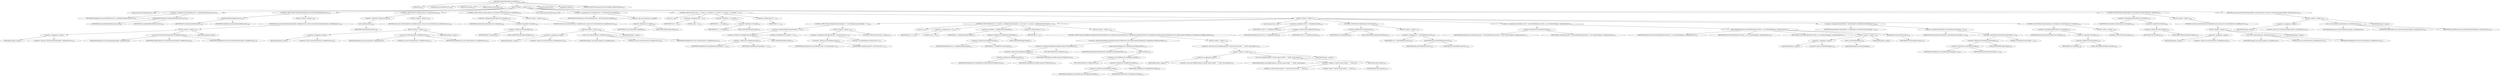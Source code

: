 digraph "getNonFileSetResourcesToAdd" {  
"2820" [label = <(METHOD,getNonFileSetResourcesToAdd)<SUB>1182</SUB>> ]
"119" [label = <(PARAM,this)<SUB>1182</SUB>> ]
"2821" [label = <(PARAM,ResourceCollection[] rcs)<SUB>1182</SUB>> ]
"2822" [label = <(PARAM,File zipFile)<SUB>1183</SUB>> ]
"2823" [label = <(PARAM,boolean needsUpdate)<SUB>1184</SUB>> ]
"2824" [label = <(BLOCK,&lt;empty&gt;,&lt;empty&gt;)<SUB>1185</SUB>> ]
"2825" [label = <(LOCAL,Resource[][] initialResources: ANY)> ]
"2826" [label = <(&lt;operator&gt;.assignment,ANY initialResources = grabNonFileSetResources(rcs))<SUB>1191</SUB>> ]
"2827" [label = <(IDENTIFIER,initialResources,ANY initialResources = grabNonFileSetResources(rcs))<SUB>1191</SUB>> ]
"2828" [label = <(grabNonFileSetResources,grabNonFileSetResources(rcs))<SUB>1191</SUB>> ]
"118" [label = <(IDENTIFIER,this,grabNonFileSetResources(rcs))<SUB>1191</SUB>> ]
"2829" [label = <(IDENTIFIER,rcs,grabNonFileSetResources(rcs))<SUB>1191</SUB>> ]
"2830" [label = <(CONTROL_STRUCTURE,if (isEmpty(initialResources)),if (isEmpty(initialResources)))<SUB>1192</SUB>> ]
"2831" [label = <(isEmpty,isEmpty(initialResources))<SUB>1192</SUB>> ]
"120" [label = <(IDENTIFIER,this,isEmpty(initialResources))<SUB>1192</SUB>> ]
"2832" [label = <(IDENTIFIER,initialResources,isEmpty(initialResources))<SUB>1192</SUB>> ]
"2833" [label = <(BLOCK,&lt;empty&gt;,&lt;empty&gt;)<SUB>1192</SUB>> ]
"2834" [label = <(RETURN,return new ArchiveState(needsUpdate, initialResources);,return new ArchiveState(needsUpdate, initialResources);)<SUB>1195</SUB>> ]
"2835" [label = <(BLOCK,&lt;empty&gt;,&lt;empty&gt;)<SUB>1195</SUB>> ]
"2836" [label = <(&lt;operator&gt;.assignment,&lt;empty&gt;)> ]
"2837" [label = <(IDENTIFIER,$obj39,&lt;empty&gt;)> ]
"2838" [label = <(&lt;operator&gt;.alloc,new ArchiveState(needsUpdate, initialResources))<SUB>1195</SUB>> ]
"2839" [label = <(&lt;init&gt;,new ArchiveState(needsUpdate, initialResources))<SUB>1195</SUB>> ]
"2840" [label = <(IDENTIFIER,$obj39,new ArchiveState(needsUpdate, initialResources))> ]
"2841" [label = <(IDENTIFIER,needsUpdate,new ArchiveState(needsUpdate, initialResources))<SUB>1195</SUB>> ]
"2842" [label = <(IDENTIFIER,initialResources,new ArchiveState(needsUpdate, initialResources))<SUB>1195</SUB>> ]
"2843" [label = <(IDENTIFIER,$obj39,&lt;empty&gt;)> ]
"2844" [label = <(CONTROL_STRUCTURE,if (!zipFile.exists()),if (!zipFile.exists()))<SUB>1200</SUB>> ]
"2845" [label = <(&lt;operator&gt;.logicalNot,!zipFile.exists())<SUB>1200</SUB>> ]
"2846" [label = <(exists,zipFile.exists())<SUB>1200</SUB>> ]
"2847" [label = <(IDENTIFIER,zipFile,zipFile.exists())<SUB>1200</SUB>> ]
"2848" [label = <(BLOCK,&lt;empty&gt;,&lt;empty&gt;)<SUB>1200</SUB>> ]
"2849" [label = <(RETURN,return new ArchiveState(true, initialResources);,return new ArchiveState(true, initialResources);)<SUB>1201</SUB>> ]
"2850" [label = <(BLOCK,&lt;empty&gt;,&lt;empty&gt;)<SUB>1201</SUB>> ]
"2851" [label = <(&lt;operator&gt;.assignment,&lt;empty&gt;)> ]
"2852" [label = <(IDENTIFIER,$obj40,&lt;empty&gt;)> ]
"2853" [label = <(&lt;operator&gt;.alloc,new ArchiveState(true, initialResources))<SUB>1201</SUB>> ]
"2854" [label = <(&lt;init&gt;,new ArchiveState(true, initialResources))<SUB>1201</SUB>> ]
"2855" [label = <(IDENTIFIER,$obj40,new ArchiveState(true, initialResources))> ]
"2856" [label = <(LITERAL,true,new ArchiveState(true, initialResources))<SUB>1201</SUB>> ]
"2857" [label = <(IDENTIFIER,initialResources,new ArchiveState(true, initialResources))<SUB>1201</SUB>> ]
"2858" [label = <(IDENTIFIER,$obj40,&lt;empty&gt;)> ]
"2859" [label = <(CONTROL_STRUCTURE,if (needsUpdate &amp;&amp; !doUpdate),if (needsUpdate &amp;&amp; !doUpdate))<SUB>1204</SUB>> ]
"2860" [label = <(&lt;operator&gt;.logicalAnd,needsUpdate &amp;&amp; !doUpdate)<SUB>1204</SUB>> ]
"2861" [label = <(IDENTIFIER,needsUpdate,needsUpdate &amp;&amp; !doUpdate)<SUB>1204</SUB>> ]
"2862" [label = <(&lt;operator&gt;.logicalNot,!doUpdate)<SUB>1204</SUB>> ]
"2863" [label = <(&lt;operator&gt;.fieldAccess,this.doUpdate)<SUB>1204</SUB>> ]
"2864" [label = <(IDENTIFIER,this,!doUpdate)<SUB>1204</SUB>> ]
"2865" [label = <(FIELD_IDENTIFIER,doUpdate,doUpdate)<SUB>1204</SUB>> ]
"2866" [label = <(BLOCK,&lt;empty&gt;,&lt;empty&gt;)<SUB>1204</SUB>> ]
"2867" [label = <(RETURN,return new ArchiveState(true, initialResources);,return new ArchiveState(true, initialResources);)<SUB>1206</SUB>> ]
"2868" [label = <(BLOCK,&lt;empty&gt;,&lt;empty&gt;)<SUB>1206</SUB>> ]
"2869" [label = <(&lt;operator&gt;.assignment,&lt;empty&gt;)> ]
"2870" [label = <(IDENTIFIER,$obj41,&lt;empty&gt;)> ]
"2871" [label = <(&lt;operator&gt;.alloc,new ArchiveState(true, initialResources))<SUB>1206</SUB>> ]
"2872" [label = <(&lt;init&gt;,new ArchiveState(true, initialResources))<SUB>1206</SUB>> ]
"2873" [label = <(IDENTIFIER,$obj41,new ArchiveState(true, initialResources))> ]
"2874" [label = <(LITERAL,true,new ArchiveState(true, initialResources))<SUB>1206</SUB>> ]
"2875" [label = <(IDENTIFIER,initialResources,new ArchiveState(true, initialResources))<SUB>1206</SUB>> ]
"2876" [label = <(IDENTIFIER,$obj41,&lt;empty&gt;)> ]
"2877" [label = <(LOCAL,Resource[][] newerResources: ANY)> ]
"2878" [label = <(&lt;operator&gt;.assignment,ANY newerResources = new Resource[rcs.length][])<SUB>1209</SUB>> ]
"2879" [label = <(IDENTIFIER,newerResources,ANY newerResources = new Resource[rcs.length][])<SUB>1209</SUB>> ]
"2880" [label = <(&lt;operator&gt;.alloc,new Resource[rcs.length][])> ]
"2881" [label = <(&lt;operator&gt;.fieldAccess,rcs.length)<SUB>1209</SUB>> ]
"2882" [label = <(IDENTIFIER,rcs,new Resource[rcs.length][])<SUB>1209</SUB>> ]
"2883" [label = <(FIELD_IDENTIFIER,length,length)<SUB>1209</SUB>> ]
"2884" [label = <(CONTROL_STRUCTURE,for (int i = 0; Some(i &lt; rcs.length); i++),for (int i = 0; Some(i &lt; rcs.length); i++))<SUB>1211</SUB>> ]
"2885" [label = <(LOCAL,int i: int)> ]
"2886" [label = <(&lt;operator&gt;.assignment,int i = 0)<SUB>1211</SUB>> ]
"2887" [label = <(IDENTIFIER,i,int i = 0)<SUB>1211</SUB>> ]
"2888" [label = <(LITERAL,0,int i = 0)<SUB>1211</SUB>> ]
"2889" [label = <(&lt;operator&gt;.lessThan,i &lt; rcs.length)<SUB>1211</SUB>> ]
"2890" [label = <(IDENTIFIER,i,i &lt; rcs.length)<SUB>1211</SUB>> ]
"2891" [label = <(&lt;operator&gt;.fieldAccess,rcs.length)<SUB>1211</SUB>> ]
"2892" [label = <(IDENTIFIER,rcs,i &lt; rcs.length)<SUB>1211</SUB>> ]
"2893" [label = <(FIELD_IDENTIFIER,length,length)<SUB>1211</SUB>> ]
"2894" [label = <(&lt;operator&gt;.postIncrement,i++)<SUB>1211</SUB>> ]
"2895" [label = <(IDENTIFIER,i,i++)<SUB>1211</SUB>> ]
"2896" [label = <(BLOCK,&lt;empty&gt;,&lt;empty&gt;)<SUB>1211</SUB>> ]
"2897" [label = <(CONTROL_STRUCTURE,if (initialResources[i].length == 0),if (initialResources[i].length == 0))<SUB>1212</SUB>> ]
"2898" [label = <(&lt;operator&gt;.equals,initialResources[i].length == 0)<SUB>1212</SUB>> ]
"2899" [label = <(&lt;operator&gt;.fieldAccess,initialResources[i].length)<SUB>1212</SUB>> ]
"2900" [label = <(&lt;operator&gt;.indexAccess,initialResources[i])<SUB>1212</SUB>> ]
"2901" [label = <(IDENTIFIER,initialResources,initialResources[i].length == 0)<SUB>1212</SUB>> ]
"2902" [label = <(IDENTIFIER,i,initialResources[i].length == 0)<SUB>1212</SUB>> ]
"2903" [label = <(FIELD_IDENTIFIER,length,length)<SUB>1212</SUB>> ]
"2904" [label = <(LITERAL,0,initialResources[i].length == 0)<SUB>1212</SUB>> ]
"2905" [label = <(BLOCK,&lt;empty&gt;,&lt;empty&gt;)<SUB>1212</SUB>> ]
"2906" [label = <(&lt;operator&gt;.assignment,newerResources[i] = new Resource[] {})<SUB>1213</SUB>> ]
"2907" [label = <(&lt;operator&gt;.indexAccess,newerResources[i])<SUB>1213</SUB>> ]
"2908" [label = <(IDENTIFIER,newerResources,newerResources[i] = new Resource[] {})<SUB>1213</SUB>> ]
"2909" [label = <(IDENTIFIER,i,newerResources[i] = new Resource[] {})<SUB>1213</SUB>> ]
"2910" [label = <(&lt;operator&gt;.arrayInitializer,new Resource[] {})<SUB>1213</SUB>> ]
"2911" [label = <(CONTROL_STRUCTURE,continue;,continue;)<SUB>1214</SUB>> ]
"2912" [label = <(CONTROL_STRUCTURE,for (int j = 0; Some(j &lt; initialResources[i].length); j++),for (int j = 0; Some(j &lt; initialResources[i].length); j++))<SUB>1217</SUB>> ]
"2913" [label = <(LOCAL,int j: int)> ]
"2914" [label = <(&lt;operator&gt;.assignment,int j = 0)<SUB>1217</SUB>> ]
"2915" [label = <(IDENTIFIER,j,int j = 0)<SUB>1217</SUB>> ]
"2916" [label = <(LITERAL,0,int j = 0)<SUB>1217</SUB>> ]
"2917" [label = <(&lt;operator&gt;.lessThan,j &lt; initialResources[i].length)<SUB>1217</SUB>> ]
"2918" [label = <(IDENTIFIER,j,j &lt; initialResources[i].length)<SUB>1217</SUB>> ]
"2919" [label = <(&lt;operator&gt;.fieldAccess,initialResources[i].length)<SUB>1217</SUB>> ]
"2920" [label = <(&lt;operator&gt;.indexAccess,initialResources[i])<SUB>1217</SUB>> ]
"2921" [label = <(IDENTIFIER,initialResources,j &lt; initialResources[i].length)<SUB>1217</SUB>> ]
"2922" [label = <(IDENTIFIER,i,j &lt; initialResources[i].length)<SUB>1217</SUB>> ]
"2923" [label = <(FIELD_IDENTIFIER,length,length)<SUB>1217</SUB>> ]
"2924" [label = <(&lt;operator&gt;.postIncrement,j++)<SUB>1217</SUB>> ]
"2925" [label = <(IDENTIFIER,j,j++)<SUB>1217</SUB>> ]
"2926" [label = <(BLOCK,&lt;empty&gt;,&lt;empty&gt;)<SUB>1217</SUB>> ]
"2927" [label = <(CONTROL_STRUCTURE,if (initialResources[i][j] instanceof FileResource &amp;&amp; zipFile.equals(((FileResource) initialResources[i][j]).getFile())),if (initialResources[i][j] instanceof FileResource &amp;&amp; zipFile.equals(((FileResource) initialResources[i][j]).getFile())))<SUB>1218</SUB>> ]
"2928" [label = <(&lt;operator&gt;.logicalAnd,initialResources[i][j] instanceof FileResource &amp;&amp; zipFile.equals(((FileResource) initialResources[i][j]).getFile()))<SUB>1218</SUB>> ]
"2929" [label = <(&lt;operator&gt;.instanceOf,initialResources[i][j] instanceof FileResource)<SUB>1218</SUB>> ]
"2930" [label = <(&lt;operator&gt;.indexAccess,initialResources[i][j])<SUB>1218</SUB>> ]
"2931" [label = <(&lt;operator&gt;.indexAccess,initialResources[i])<SUB>1218</SUB>> ]
"2932" [label = <(IDENTIFIER,initialResources,initialResources[i][j] instanceof FileResource)<SUB>1218</SUB>> ]
"2933" [label = <(IDENTIFIER,i,initialResources[i][j] instanceof FileResource)<SUB>1218</SUB>> ]
"2934" [label = <(IDENTIFIER,j,initialResources[i][j] instanceof FileResource)<SUB>1218</SUB>> ]
"2935" [label = <(TYPE_REF,FileResource,FileResource)<SUB>1218</SUB>> ]
"2936" [label = <(equals,equals(((FileResource) initialResources[i][j]).getFile()))<SUB>1219</SUB>> ]
"2937" [label = <(IDENTIFIER,zipFile,equals(((FileResource) initialResources[i][j]).getFile()))<SUB>1219</SUB>> ]
"2938" [label = <(getFile,getFile())<SUB>1219</SUB>> ]
"2939" [label = <(&lt;operator&gt;.cast,(FileResource) initialResources[i][j])<SUB>1219</SUB>> ]
"2940" [label = <(TYPE_REF,FileResource,FileResource)<SUB>1219</SUB>> ]
"2941" [label = <(&lt;operator&gt;.indexAccess,initialResources[i][j])<SUB>1220</SUB>> ]
"2942" [label = <(&lt;operator&gt;.indexAccess,initialResources[i])<SUB>1220</SUB>> ]
"2943" [label = <(IDENTIFIER,initialResources,(FileResource) initialResources[i][j])<SUB>1220</SUB>> ]
"2944" [label = <(IDENTIFIER,i,(FileResource) initialResources[i][j])<SUB>1220</SUB>> ]
"2945" [label = <(IDENTIFIER,j,(FileResource) initialResources[i][j])<SUB>1220</SUB>> ]
"2946" [label = <(BLOCK,&lt;empty&gt;,&lt;empty&gt;)<SUB>1220</SUB>> ]
"2947" [label = <(&lt;operator&gt;.throw,throw new BuildException(&quot;A zip file cannot include &quot; + &quot;itself&quot;, getLocation());)<SUB>1221</SUB>> ]
"2948" [label = <(BLOCK,&lt;empty&gt;,&lt;empty&gt;)<SUB>1221</SUB>> ]
"2949" [label = <(&lt;operator&gt;.assignment,&lt;empty&gt;)> ]
"2950" [label = <(IDENTIFIER,$obj42,&lt;empty&gt;)> ]
"2951" [label = <(&lt;operator&gt;.alloc,new BuildException(&quot;A zip file cannot include &quot; + &quot;itself&quot;, getLocation()))<SUB>1221</SUB>> ]
"2952" [label = <(&lt;init&gt;,new BuildException(&quot;A zip file cannot include &quot; + &quot;itself&quot;, getLocation()))<SUB>1221</SUB>> ]
"2953" [label = <(IDENTIFIER,$obj42,new BuildException(&quot;A zip file cannot include &quot; + &quot;itself&quot;, getLocation()))> ]
"2954" [label = <(&lt;operator&gt;.addition,&quot;A zip file cannot include &quot; + &quot;itself&quot;)<SUB>1221</SUB>> ]
"2955" [label = <(LITERAL,&quot;A zip file cannot include &quot;,&quot;A zip file cannot include &quot; + &quot;itself&quot;)<SUB>1221</SUB>> ]
"2956" [label = <(LITERAL,&quot;itself&quot;,&quot;A zip file cannot include &quot; + &quot;itself&quot;)<SUB>1222</SUB>> ]
"2957" [label = <(getLocation,getLocation())<SUB>1222</SUB>> ]
"121" [label = <(IDENTIFIER,this,getLocation())<SUB>1222</SUB>> ]
"2958" [label = <(IDENTIFIER,$obj42,&lt;empty&gt;)> ]
"2959" [label = <(LOCAL,Resource[] rs: ANY)> ]
"2960" [label = <(&lt;operator&gt;.assignment,ANY rs = initialResources[i])<SUB>1226</SUB>> ]
"2961" [label = <(IDENTIFIER,rs,ANY rs = initialResources[i])<SUB>1226</SUB>> ]
"2962" [label = <(&lt;operator&gt;.indexAccess,initialResources[i])<SUB>1226</SUB>> ]
"2963" [label = <(IDENTIFIER,initialResources,ANY rs = initialResources[i])<SUB>1226</SUB>> ]
"2964" [label = <(IDENTIFIER,i,ANY rs = initialResources[i])<SUB>1226</SUB>> ]
"2965" [label = <(CONTROL_STRUCTURE,if (doFilesonly),if (doFilesonly))<SUB>1227</SUB>> ]
"2966" [label = <(&lt;operator&gt;.fieldAccess,this.doFilesonly)<SUB>1227</SUB>> ]
"2967" [label = <(IDENTIFIER,this,if (doFilesonly))<SUB>1227</SUB>> ]
"2968" [label = <(FIELD_IDENTIFIER,doFilesonly,doFilesonly)<SUB>1227</SUB>> ]
"2969" [label = <(BLOCK,&lt;empty&gt;,&lt;empty&gt;)<SUB>1227</SUB>> ]
"2970" [label = <(&lt;operator&gt;.assignment,rs = selectFileResources(rs))<SUB>1228</SUB>> ]
"2971" [label = <(IDENTIFIER,rs,rs = selectFileResources(rs))<SUB>1228</SUB>> ]
"2972" [label = <(selectFileResources,selectFileResources(rs))<SUB>1228</SUB>> ]
"122" [label = <(IDENTIFIER,this,selectFileResources(rs))<SUB>1228</SUB>> ]
"2973" [label = <(IDENTIFIER,rs,selectFileResources(rs))<SUB>1228</SUB>> ]
"2974" [label = <(&lt;operator&gt;.assignment,newerResources[i] = selectOutOfDateSources(this, rs, new IdentityMapper(), getZipScanner()))<SUB>1231</SUB>> ]
"2975" [label = <(&lt;operator&gt;.indexAccess,newerResources[i])<SUB>1231</SUB>> ]
"2976" [label = <(IDENTIFIER,newerResources,newerResources[i] = selectOutOfDateSources(this, rs, new IdentityMapper(), getZipScanner()))<SUB>1231</SUB>> ]
"2977" [label = <(IDENTIFIER,i,newerResources[i] = selectOutOfDateSources(this, rs, new IdentityMapper(), getZipScanner()))<SUB>1231</SUB>> ]
"2978" [label = <(selectOutOfDateSources,selectOutOfDateSources(this, rs, new IdentityMapper(), getZipScanner()))<SUB>1232</SUB>> ]
"2979" [label = <(IDENTIFIER,ResourceUtils,selectOutOfDateSources(this, rs, new IdentityMapper(), getZipScanner()))<SUB>1232</SUB>> ]
"123" [label = <(IDENTIFIER,this,selectOutOfDateSources(this, rs, new IdentityMapper(), getZipScanner()))<SUB>1232</SUB>> ]
"2980" [label = <(IDENTIFIER,rs,selectOutOfDateSources(this, rs, new IdentityMapper(), getZipScanner()))<SUB>1233</SUB>> ]
"2981" [label = <(BLOCK,&lt;empty&gt;,&lt;empty&gt;)<SUB>1234</SUB>> ]
"2982" [label = <(&lt;operator&gt;.assignment,&lt;empty&gt;)> ]
"2983" [label = <(IDENTIFIER,$obj43,&lt;empty&gt;)> ]
"2984" [label = <(&lt;operator&gt;.alloc,new IdentityMapper())<SUB>1234</SUB>> ]
"2985" [label = <(&lt;init&gt;,new IdentityMapper())<SUB>1234</SUB>> ]
"2986" [label = <(IDENTIFIER,$obj43,new IdentityMapper())> ]
"2987" [label = <(IDENTIFIER,$obj43,&lt;empty&gt;)> ]
"2988" [label = <(getZipScanner,this.getZipScanner())<SUB>1235</SUB>> ]
"124" [label = <(IDENTIFIER,this,this.getZipScanner())<SUB>1235</SUB>> ]
"2989" [label = <(&lt;operator&gt;.assignment,needsUpdate = needsUpdate || (newerResources[i].length &gt; 0))<SUB>1236</SUB>> ]
"2990" [label = <(IDENTIFIER,needsUpdate,needsUpdate = needsUpdate || (newerResources[i].length &gt; 0))<SUB>1236</SUB>> ]
"2991" [label = <(&lt;operator&gt;.logicalOr,needsUpdate || (newerResources[i].length &gt; 0))<SUB>1236</SUB>> ]
"2992" [label = <(IDENTIFIER,needsUpdate,needsUpdate || (newerResources[i].length &gt; 0))<SUB>1236</SUB>> ]
"2993" [label = <(&lt;operator&gt;.greaterThan,newerResources[i].length &gt; 0)<SUB>1236</SUB>> ]
"2994" [label = <(&lt;operator&gt;.fieldAccess,newerResources[i].length)<SUB>1236</SUB>> ]
"2995" [label = <(&lt;operator&gt;.indexAccess,newerResources[i])<SUB>1236</SUB>> ]
"2996" [label = <(IDENTIFIER,newerResources,newerResources[i].length &gt; 0)<SUB>1236</SUB>> ]
"2997" [label = <(IDENTIFIER,i,newerResources[i].length &gt; 0)<SUB>1236</SUB>> ]
"2998" [label = <(FIELD_IDENTIFIER,length,length)<SUB>1236</SUB>> ]
"2999" [label = <(LITERAL,0,newerResources[i].length &gt; 0)<SUB>1236</SUB>> ]
"3000" [label = <(CONTROL_STRUCTURE,if (needsUpdate &amp;&amp; !doUpdate),if (needsUpdate &amp;&amp; !doUpdate))<SUB>1238</SUB>> ]
"3001" [label = <(&lt;operator&gt;.logicalAnd,needsUpdate &amp;&amp; !doUpdate)<SUB>1238</SUB>> ]
"3002" [label = <(IDENTIFIER,needsUpdate,needsUpdate &amp;&amp; !doUpdate)<SUB>1238</SUB>> ]
"3003" [label = <(&lt;operator&gt;.logicalNot,!doUpdate)<SUB>1238</SUB>> ]
"3004" [label = <(&lt;operator&gt;.fieldAccess,this.doUpdate)<SUB>1238</SUB>> ]
"3005" [label = <(IDENTIFIER,this,!doUpdate)<SUB>1238</SUB>> ]
"3006" [label = <(FIELD_IDENTIFIER,doUpdate,doUpdate)<SUB>1238</SUB>> ]
"3007" [label = <(BLOCK,&lt;empty&gt;,&lt;empty&gt;)<SUB>1238</SUB>> ]
"3008" [label = <(CONTROL_STRUCTURE,break;,break;)<SUB>1241</SUB>> ]
"3009" [label = <(CONTROL_STRUCTURE,if (needsUpdate &amp;&amp; !doUpdate),if (needsUpdate &amp;&amp; !doUpdate))<SUB>1245</SUB>> ]
"3010" [label = <(&lt;operator&gt;.logicalAnd,needsUpdate &amp;&amp; !doUpdate)<SUB>1245</SUB>> ]
"3011" [label = <(IDENTIFIER,needsUpdate,needsUpdate &amp;&amp; !doUpdate)<SUB>1245</SUB>> ]
"3012" [label = <(&lt;operator&gt;.logicalNot,!doUpdate)<SUB>1245</SUB>> ]
"3013" [label = <(&lt;operator&gt;.fieldAccess,this.doUpdate)<SUB>1245</SUB>> ]
"3014" [label = <(IDENTIFIER,this,!doUpdate)<SUB>1245</SUB>> ]
"3015" [label = <(FIELD_IDENTIFIER,doUpdate,doUpdate)<SUB>1245</SUB>> ]
"3016" [label = <(BLOCK,&lt;empty&gt;,&lt;empty&gt;)<SUB>1245</SUB>> ]
"3017" [label = <(RETURN,return new ArchiveState(true, initialResources);,return new ArchiveState(true, initialResources);)<SUB>1247</SUB>> ]
"3018" [label = <(BLOCK,&lt;empty&gt;,&lt;empty&gt;)<SUB>1247</SUB>> ]
"3019" [label = <(&lt;operator&gt;.assignment,&lt;empty&gt;)> ]
"3020" [label = <(IDENTIFIER,$obj44,&lt;empty&gt;)> ]
"3021" [label = <(&lt;operator&gt;.alloc,new ArchiveState(true, initialResources))<SUB>1247</SUB>> ]
"3022" [label = <(&lt;init&gt;,new ArchiveState(true, initialResources))<SUB>1247</SUB>> ]
"3023" [label = <(IDENTIFIER,$obj44,new ArchiveState(true, initialResources))> ]
"3024" [label = <(LITERAL,true,new ArchiveState(true, initialResources))<SUB>1247</SUB>> ]
"3025" [label = <(IDENTIFIER,initialResources,new ArchiveState(true, initialResources))<SUB>1247</SUB>> ]
"3026" [label = <(IDENTIFIER,$obj44,&lt;empty&gt;)> ]
"3027" [label = <(RETURN,return new ArchiveState(needsUpdate, newerResources);,return new ArchiveState(needsUpdate, newerResources);)<SUB>1250</SUB>> ]
"3028" [label = <(BLOCK,&lt;empty&gt;,&lt;empty&gt;)<SUB>1250</SUB>> ]
"3029" [label = <(&lt;operator&gt;.assignment,&lt;empty&gt;)> ]
"3030" [label = <(IDENTIFIER,$obj45,&lt;empty&gt;)> ]
"3031" [label = <(&lt;operator&gt;.alloc,new ArchiveState(needsUpdate, newerResources))<SUB>1250</SUB>> ]
"3032" [label = <(&lt;init&gt;,new ArchiveState(needsUpdate, newerResources))<SUB>1250</SUB>> ]
"3033" [label = <(IDENTIFIER,$obj45,new ArchiveState(needsUpdate, newerResources))> ]
"3034" [label = <(IDENTIFIER,needsUpdate,new ArchiveState(needsUpdate, newerResources))<SUB>1250</SUB>> ]
"3035" [label = <(IDENTIFIER,newerResources,new ArchiveState(needsUpdate, newerResources))<SUB>1250</SUB>> ]
"3036" [label = <(IDENTIFIER,$obj45,&lt;empty&gt;)> ]
"3037" [label = <(MODIFIER,PROTECTED)> ]
"3038" [label = <(MODIFIER,VIRTUAL)> ]
"3039" [label = <(METHOD_RETURN,org.apache.tools.ant.taskdefs.Zip$ArchiveState)<SUB>1182</SUB>> ]
  "2820" -> "119" 
  "2820" -> "2821" 
  "2820" -> "2822" 
  "2820" -> "2823" 
  "2820" -> "2824" 
  "2820" -> "3037" 
  "2820" -> "3038" 
  "2820" -> "3039" 
  "2824" -> "2825" 
  "2824" -> "2826" 
  "2824" -> "2830" 
  "2824" -> "2844" 
  "2824" -> "2859" 
  "2824" -> "2877" 
  "2824" -> "2878" 
  "2824" -> "2884" 
  "2824" -> "3009" 
  "2824" -> "3027" 
  "2826" -> "2827" 
  "2826" -> "2828" 
  "2828" -> "118" 
  "2828" -> "2829" 
  "2830" -> "2831" 
  "2830" -> "2833" 
  "2831" -> "120" 
  "2831" -> "2832" 
  "2833" -> "2834" 
  "2834" -> "2835" 
  "2835" -> "2836" 
  "2835" -> "2839" 
  "2835" -> "2843" 
  "2836" -> "2837" 
  "2836" -> "2838" 
  "2839" -> "2840" 
  "2839" -> "2841" 
  "2839" -> "2842" 
  "2844" -> "2845" 
  "2844" -> "2848" 
  "2845" -> "2846" 
  "2846" -> "2847" 
  "2848" -> "2849" 
  "2849" -> "2850" 
  "2850" -> "2851" 
  "2850" -> "2854" 
  "2850" -> "2858" 
  "2851" -> "2852" 
  "2851" -> "2853" 
  "2854" -> "2855" 
  "2854" -> "2856" 
  "2854" -> "2857" 
  "2859" -> "2860" 
  "2859" -> "2866" 
  "2860" -> "2861" 
  "2860" -> "2862" 
  "2862" -> "2863" 
  "2863" -> "2864" 
  "2863" -> "2865" 
  "2866" -> "2867" 
  "2867" -> "2868" 
  "2868" -> "2869" 
  "2868" -> "2872" 
  "2868" -> "2876" 
  "2869" -> "2870" 
  "2869" -> "2871" 
  "2872" -> "2873" 
  "2872" -> "2874" 
  "2872" -> "2875" 
  "2878" -> "2879" 
  "2878" -> "2880" 
  "2880" -> "2881" 
  "2881" -> "2882" 
  "2881" -> "2883" 
  "2884" -> "2885" 
  "2884" -> "2886" 
  "2884" -> "2889" 
  "2884" -> "2894" 
  "2884" -> "2896" 
  "2886" -> "2887" 
  "2886" -> "2888" 
  "2889" -> "2890" 
  "2889" -> "2891" 
  "2891" -> "2892" 
  "2891" -> "2893" 
  "2894" -> "2895" 
  "2896" -> "2897" 
  "2896" -> "2912" 
  "2896" -> "2959" 
  "2896" -> "2960" 
  "2896" -> "2965" 
  "2896" -> "2974" 
  "2896" -> "2989" 
  "2896" -> "3000" 
  "2897" -> "2898" 
  "2897" -> "2905" 
  "2898" -> "2899" 
  "2898" -> "2904" 
  "2899" -> "2900" 
  "2899" -> "2903" 
  "2900" -> "2901" 
  "2900" -> "2902" 
  "2905" -> "2906" 
  "2905" -> "2911" 
  "2906" -> "2907" 
  "2906" -> "2910" 
  "2907" -> "2908" 
  "2907" -> "2909" 
  "2912" -> "2913" 
  "2912" -> "2914" 
  "2912" -> "2917" 
  "2912" -> "2924" 
  "2912" -> "2926" 
  "2914" -> "2915" 
  "2914" -> "2916" 
  "2917" -> "2918" 
  "2917" -> "2919" 
  "2919" -> "2920" 
  "2919" -> "2923" 
  "2920" -> "2921" 
  "2920" -> "2922" 
  "2924" -> "2925" 
  "2926" -> "2927" 
  "2927" -> "2928" 
  "2927" -> "2946" 
  "2928" -> "2929" 
  "2928" -> "2936" 
  "2929" -> "2930" 
  "2929" -> "2935" 
  "2930" -> "2931" 
  "2930" -> "2934" 
  "2931" -> "2932" 
  "2931" -> "2933" 
  "2936" -> "2937" 
  "2936" -> "2938" 
  "2938" -> "2939" 
  "2939" -> "2940" 
  "2939" -> "2941" 
  "2941" -> "2942" 
  "2941" -> "2945" 
  "2942" -> "2943" 
  "2942" -> "2944" 
  "2946" -> "2947" 
  "2947" -> "2948" 
  "2948" -> "2949" 
  "2948" -> "2952" 
  "2948" -> "2958" 
  "2949" -> "2950" 
  "2949" -> "2951" 
  "2952" -> "2953" 
  "2952" -> "2954" 
  "2952" -> "2957" 
  "2954" -> "2955" 
  "2954" -> "2956" 
  "2957" -> "121" 
  "2960" -> "2961" 
  "2960" -> "2962" 
  "2962" -> "2963" 
  "2962" -> "2964" 
  "2965" -> "2966" 
  "2965" -> "2969" 
  "2966" -> "2967" 
  "2966" -> "2968" 
  "2969" -> "2970" 
  "2970" -> "2971" 
  "2970" -> "2972" 
  "2972" -> "122" 
  "2972" -> "2973" 
  "2974" -> "2975" 
  "2974" -> "2978" 
  "2975" -> "2976" 
  "2975" -> "2977" 
  "2978" -> "2979" 
  "2978" -> "123" 
  "2978" -> "2980" 
  "2978" -> "2981" 
  "2978" -> "2988" 
  "2981" -> "2982" 
  "2981" -> "2985" 
  "2981" -> "2987" 
  "2982" -> "2983" 
  "2982" -> "2984" 
  "2985" -> "2986" 
  "2988" -> "124" 
  "2989" -> "2990" 
  "2989" -> "2991" 
  "2991" -> "2992" 
  "2991" -> "2993" 
  "2993" -> "2994" 
  "2993" -> "2999" 
  "2994" -> "2995" 
  "2994" -> "2998" 
  "2995" -> "2996" 
  "2995" -> "2997" 
  "3000" -> "3001" 
  "3000" -> "3007" 
  "3001" -> "3002" 
  "3001" -> "3003" 
  "3003" -> "3004" 
  "3004" -> "3005" 
  "3004" -> "3006" 
  "3007" -> "3008" 
  "3009" -> "3010" 
  "3009" -> "3016" 
  "3010" -> "3011" 
  "3010" -> "3012" 
  "3012" -> "3013" 
  "3013" -> "3014" 
  "3013" -> "3015" 
  "3016" -> "3017" 
  "3017" -> "3018" 
  "3018" -> "3019" 
  "3018" -> "3022" 
  "3018" -> "3026" 
  "3019" -> "3020" 
  "3019" -> "3021" 
  "3022" -> "3023" 
  "3022" -> "3024" 
  "3022" -> "3025" 
  "3027" -> "3028" 
  "3028" -> "3029" 
  "3028" -> "3032" 
  "3028" -> "3036" 
  "3029" -> "3030" 
  "3029" -> "3031" 
  "3032" -> "3033" 
  "3032" -> "3034" 
  "3032" -> "3035" 
}

